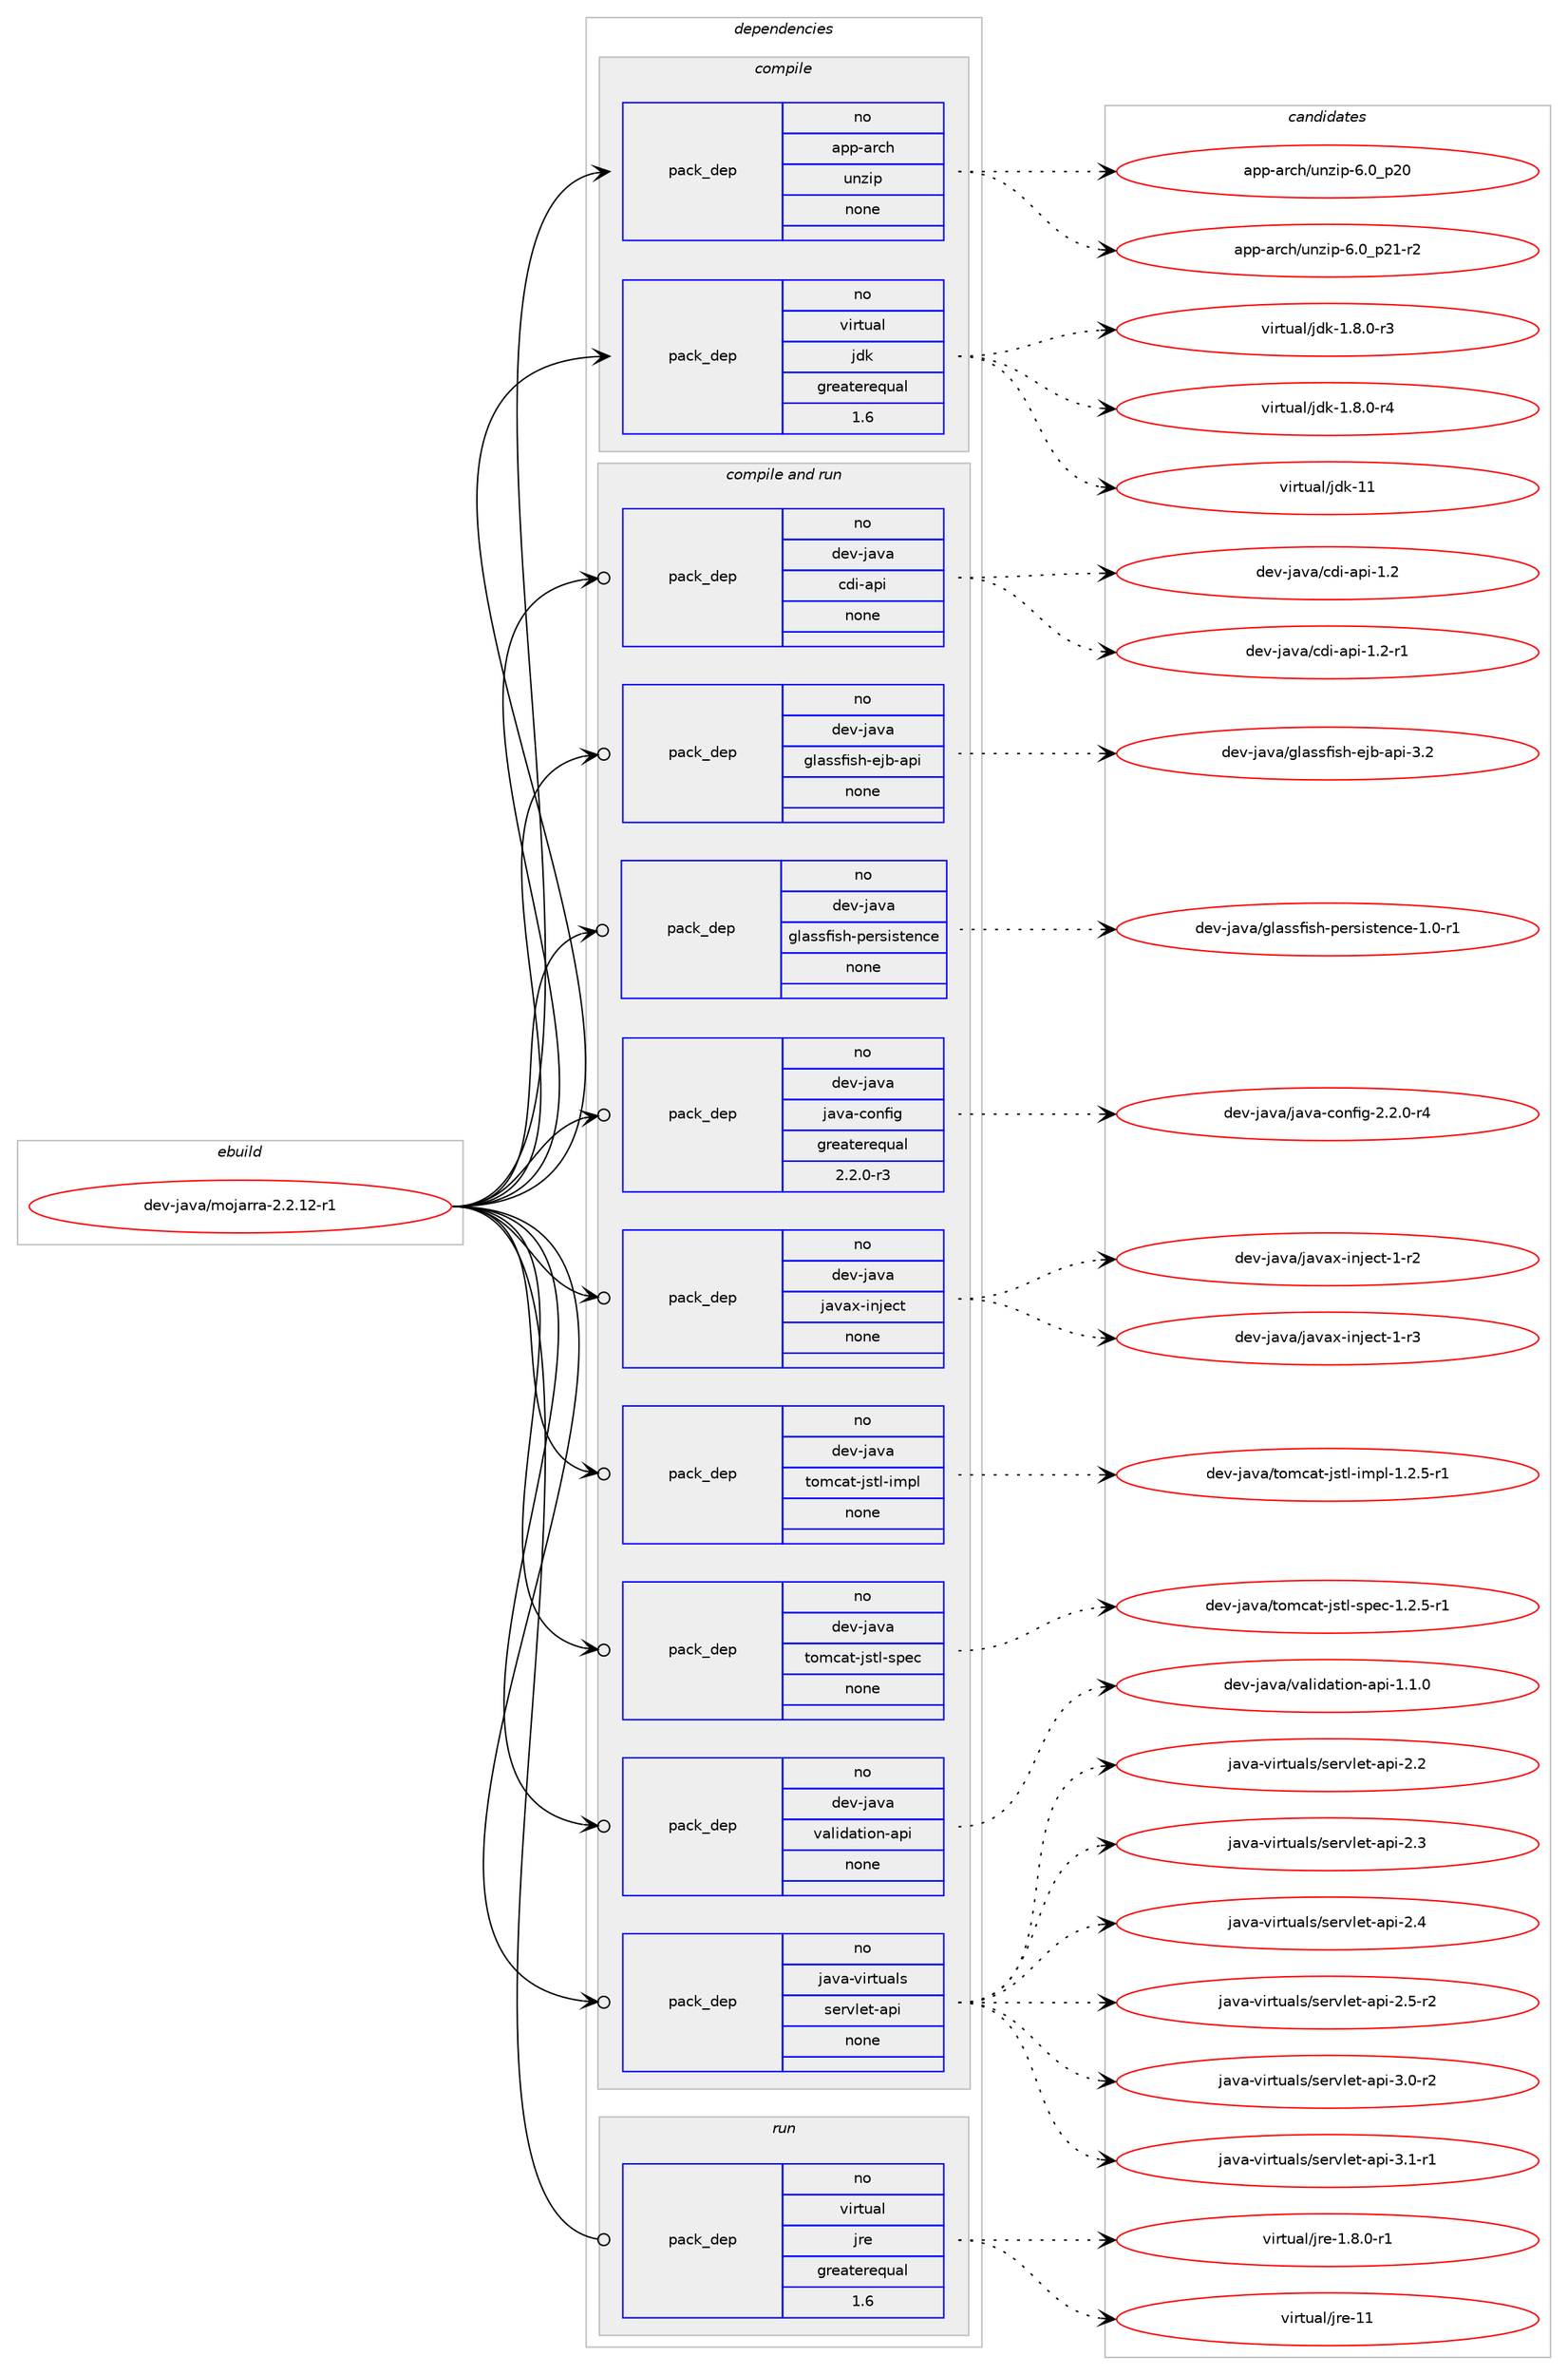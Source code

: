 digraph prolog {

# *************
# Graph options
# *************

newrank=true;
concentrate=true;
compound=true;
graph [rankdir=LR,fontname=Helvetica,fontsize=10,ranksep=1.5];#, ranksep=2.5, nodesep=0.2];
edge  [arrowhead=vee];
node  [fontname=Helvetica,fontsize=10];

# **********
# The ebuild
# **********

subgraph cluster_leftcol {
color=gray;
rank=same;
label=<<i>ebuild</i>>;
id [label="dev-java/mojarra-2.2.12-r1", color=red, width=4, href="../dev-java/mojarra-2.2.12-r1.svg"];
}

# ****************
# The dependencies
# ****************

subgraph cluster_midcol {
color=gray;
label=<<i>dependencies</i>>;
subgraph cluster_compile {
fillcolor="#eeeeee";
style=filled;
label=<<i>compile</i>>;
subgraph pack969838 {
dependency1355376 [label=<<TABLE BORDER="0" CELLBORDER="1" CELLSPACING="0" CELLPADDING="4" WIDTH="220"><TR><TD ROWSPAN="6" CELLPADDING="30">pack_dep</TD></TR><TR><TD WIDTH="110">no</TD></TR><TR><TD>app-arch</TD></TR><TR><TD>unzip</TD></TR><TR><TD>none</TD></TR><TR><TD></TD></TR></TABLE>>, shape=none, color=blue];
}
id:e -> dependency1355376:w [weight=20,style="solid",arrowhead="vee"];
subgraph pack969839 {
dependency1355377 [label=<<TABLE BORDER="0" CELLBORDER="1" CELLSPACING="0" CELLPADDING="4" WIDTH="220"><TR><TD ROWSPAN="6" CELLPADDING="30">pack_dep</TD></TR><TR><TD WIDTH="110">no</TD></TR><TR><TD>virtual</TD></TR><TR><TD>jdk</TD></TR><TR><TD>greaterequal</TD></TR><TR><TD>1.6</TD></TR></TABLE>>, shape=none, color=blue];
}
id:e -> dependency1355377:w [weight=20,style="solid",arrowhead="vee"];
}
subgraph cluster_compileandrun {
fillcolor="#eeeeee";
style=filled;
label=<<i>compile and run</i>>;
subgraph pack969840 {
dependency1355378 [label=<<TABLE BORDER="0" CELLBORDER="1" CELLSPACING="0" CELLPADDING="4" WIDTH="220"><TR><TD ROWSPAN="6" CELLPADDING="30">pack_dep</TD></TR><TR><TD WIDTH="110">no</TD></TR><TR><TD>dev-java</TD></TR><TR><TD>cdi-api</TD></TR><TR><TD>none</TD></TR><TR><TD></TD></TR></TABLE>>, shape=none, color=blue];
}
id:e -> dependency1355378:w [weight=20,style="solid",arrowhead="odotvee"];
subgraph pack969841 {
dependency1355379 [label=<<TABLE BORDER="0" CELLBORDER="1" CELLSPACING="0" CELLPADDING="4" WIDTH="220"><TR><TD ROWSPAN="6" CELLPADDING="30">pack_dep</TD></TR><TR><TD WIDTH="110">no</TD></TR><TR><TD>dev-java</TD></TR><TR><TD>glassfish-ejb-api</TD></TR><TR><TD>none</TD></TR><TR><TD></TD></TR></TABLE>>, shape=none, color=blue];
}
id:e -> dependency1355379:w [weight=20,style="solid",arrowhead="odotvee"];
subgraph pack969842 {
dependency1355380 [label=<<TABLE BORDER="0" CELLBORDER="1" CELLSPACING="0" CELLPADDING="4" WIDTH="220"><TR><TD ROWSPAN="6" CELLPADDING="30">pack_dep</TD></TR><TR><TD WIDTH="110">no</TD></TR><TR><TD>dev-java</TD></TR><TR><TD>glassfish-persistence</TD></TR><TR><TD>none</TD></TR><TR><TD></TD></TR></TABLE>>, shape=none, color=blue];
}
id:e -> dependency1355380:w [weight=20,style="solid",arrowhead="odotvee"];
subgraph pack969843 {
dependency1355381 [label=<<TABLE BORDER="0" CELLBORDER="1" CELLSPACING="0" CELLPADDING="4" WIDTH="220"><TR><TD ROWSPAN="6" CELLPADDING="30">pack_dep</TD></TR><TR><TD WIDTH="110">no</TD></TR><TR><TD>dev-java</TD></TR><TR><TD>java-config</TD></TR><TR><TD>greaterequal</TD></TR><TR><TD>2.2.0-r3</TD></TR></TABLE>>, shape=none, color=blue];
}
id:e -> dependency1355381:w [weight=20,style="solid",arrowhead="odotvee"];
subgraph pack969844 {
dependency1355382 [label=<<TABLE BORDER="0" CELLBORDER="1" CELLSPACING="0" CELLPADDING="4" WIDTH="220"><TR><TD ROWSPAN="6" CELLPADDING="30">pack_dep</TD></TR><TR><TD WIDTH="110">no</TD></TR><TR><TD>dev-java</TD></TR><TR><TD>javax-inject</TD></TR><TR><TD>none</TD></TR><TR><TD></TD></TR></TABLE>>, shape=none, color=blue];
}
id:e -> dependency1355382:w [weight=20,style="solid",arrowhead="odotvee"];
subgraph pack969845 {
dependency1355383 [label=<<TABLE BORDER="0" CELLBORDER="1" CELLSPACING="0" CELLPADDING="4" WIDTH="220"><TR><TD ROWSPAN="6" CELLPADDING="30">pack_dep</TD></TR><TR><TD WIDTH="110">no</TD></TR><TR><TD>dev-java</TD></TR><TR><TD>tomcat-jstl-impl</TD></TR><TR><TD>none</TD></TR><TR><TD></TD></TR></TABLE>>, shape=none, color=blue];
}
id:e -> dependency1355383:w [weight=20,style="solid",arrowhead="odotvee"];
subgraph pack969846 {
dependency1355384 [label=<<TABLE BORDER="0" CELLBORDER="1" CELLSPACING="0" CELLPADDING="4" WIDTH="220"><TR><TD ROWSPAN="6" CELLPADDING="30">pack_dep</TD></TR><TR><TD WIDTH="110">no</TD></TR><TR><TD>dev-java</TD></TR><TR><TD>tomcat-jstl-spec</TD></TR><TR><TD>none</TD></TR><TR><TD></TD></TR></TABLE>>, shape=none, color=blue];
}
id:e -> dependency1355384:w [weight=20,style="solid",arrowhead="odotvee"];
subgraph pack969847 {
dependency1355385 [label=<<TABLE BORDER="0" CELLBORDER="1" CELLSPACING="0" CELLPADDING="4" WIDTH="220"><TR><TD ROWSPAN="6" CELLPADDING="30">pack_dep</TD></TR><TR><TD WIDTH="110">no</TD></TR><TR><TD>dev-java</TD></TR><TR><TD>validation-api</TD></TR><TR><TD>none</TD></TR><TR><TD></TD></TR></TABLE>>, shape=none, color=blue];
}
id:e -> dependency1355385:w [weight=20,style="solid",arrowhead="odotvee"];
subgraph pack969848 {
dependency1355386 [label=<<TABLE BORDER="0" CELLBORDER="1" CELLSPACING="0" CELLPADDING="4" WIDTH="220"><TR><TD ROWSPAN="6" CELLPADDING="30">pack_dep</TD></TR><TR><TD WIDTH="110">no</TD></TR><TR><TD>java-virtuals</TD></TR><TR><TD>servlet-api</TD></TR><TR><TD>none</TD></TR><TR><TD></TD></TR></TABLE>>, shape=none, color=blue];
}
id:e -> dependency1355386:w [weight=20,style="solid",arrowhead="odotvee"];
}
subgraph cluster_run {
fillcolor="#eeeeee";
style=filled;
label=<<i>run</i>>;
subgraph pack969849 {
dependency1355387 [label=<<TABLE BORDER="0" CELLBORDER="1" CELLSPACING="0" CELLPADDING="4" WIDTH="220"><TR><TD ROWSPAN="6" CELLPADDING="30">pack_dep</TD></TR><TR><TD WIDTH="110">no</TD></TR><TR><TD>virtual</TD></TR><TR><TD>jre</TD></TR><TR><TD>greaterequal</TD></TR><TR><TD>1.6</TD></TR></TABLE>>, shape=none, color=blue];
}
id:e -> dependency1355387:w [weight=20,style="solid",arrowhead="odot"];
}
}

# **************
# The candidates
# **************

subgraph cluster_choices {
rank=same;
color=gray;
label=<<i>candidates</i>>;

subgraph choice969838 {
color=black;
nodesep=1;
choice971121124597114991044711711012210511245544648951125048 [label="app-arch/unzip-6.0_p20", color=red, width=4,href="../app-arch/unzip-6.0_p20.svg"];
choice9711211245971149910447117110122105112455446489511250494511450 [label="app-arch/unzip-6.0_p21-r2", color=red, width=4,href="../app-arch/unzip-6.0_p21-r2.svg"];
dependency1355376:e -> choice971121124597114991044711711012210511245544648951125048:w [style=dotted,weight="100"];
dependency1355376:e -> choice9711211245971149910447117110122105112455446489511250494511450:w [style=dotted,weight="100"];
}
subgraph choice969839 {
color=black;
nodesep=1;
choice11810511411611797108471061001074549465646484511451 [label="virtual/jdk-1.8.0-r3", color=red, width=4,href="../virtual/jdk-1.8.0-r3.svg"];
choice11810511411611797108471061001074549465646484511452 [label="virtual/jdk-1.8.0-r4", color=red, width=4,href="../virtual/jdk-1.8.0-r4.svg"];
choice1181051141161179710847106100107454949 [label="virtual/jdk-11", color=red, width=4,href="../virtual/jdk-11.svg"];
dependency1355377:e -> choice11810511411611797108471061001074549465646484511451:w [style=dotted,weight="100"];
dependency1355377:e -> choice11810511411611797108471061001074549465646484511452:w [style=dotted,weight="100"];
dependency1355377:e -> choice1181051141161179710847106100107454949:w [style=dotted,weight="100"];
}
subgraph choice969840 {
color=black;
nodesep=1;
choice1001011184510697118974799100105459711210545494650 [label="dev-java/cdi-api-1.2", color=red, width=4,href="../dev-java/cdi-api-1.2.svg"];
choice10010111845106971189747991001054597112105454946504511449 [label="dev-java/cdi-api-1.2-r1", color=red, width=4,href="../dev-java/cdi-api-1.2-r1.svg"];
dependency1355378:e -> choice1001011184510697118974799100105459711210545494650:w [style=dotted,weight="100"];
dependency1355378:e -> choice10010111845106971189747991001054597112105454946504511449:w [style=dotted,weight="100"];
}
subgraph choice969841 {
color=black;
nodesep=1;
choice10010111845106971189747103108971151151021051151044510110698459711210545514650 [label="dev-java/glassfish-ejb-api-3.2", color=red, width=4,href="../dev-java/glassfish-ejb-api-3.2.svg"];
dependency1355379:e -> choice10010111845106971189747103108971151151021051151044510110698459711210545514650:w [style=dotted,weight="100"];
}
subgraph choice969842 {
color=black;
nodesep=1;
choice10010111845106971189747103108971151151021051151044511210111411510511511610111099101454946484511449 [label="dev-java/glassfish-persistence-1.0-r1", color=red, width=4,href="../dev-java/glassfish-persistence-1.0-r1.svg"];
dependency1355380:e -> choice10010111845106971189747103108971151151021051151044511210111411510511511610111099101454946484511449:w [style=dotted,weight="100"];
}
subgraph choice969843 {
color=black;
nodesep=1;
choice10010111845106971189747106971189745991111101021051034550465046484511452 [label="dev-java/java-config-2.2.0-r4", color=red, width=4,href="../dev-java/java-config-2.2.0-r4.svg"];
dependency1355381:e -> choice10010111845106971189747106971189745991111101021051034550465046484511452:w [style=dotted,weight="100"];
}
subgraph choice969844 {
color=black;
nodesep=1;
choice100101118451069711897471069711897120451051101061019911645494511450 [label="dev-java/javax-inject-1-r2", color=red, width=4,href="../dev-java/javax-inject-1-r2.svg"];
choice100101118451069711897471069711897120451051101061019911645494511451 [label="dev-java/javax-inject-1-r3", color=red, width=4,href="../dev-java/javax-inject-1-r3.svg"];
dependency1355382:e -> choice100101118451069711897471069711897120451051101061019911645494511450:w [style=dotted,weight="100"];
dependency1355382:e -> choice100101118451069711897471069711897120451051101061019911645494511451:w [style=dotted,weight="100"];
}
subgraph choice969845 {
color=black;
nodesep=1;
choice10010111845106971189747116111109999711645106115116108451051091121084549465046534511449 [label="dev-java/tomcat-jstl-impl-1.2.5-r1", color=red, width=4,href="../dev-java/tomcat-jstl-impl-1.2.5-r1.svg"];
dependency1355383:e -> choice10010111845106971189747116111109999711645106115116108451051091121084549465046534511449:w [style=dotted,weight="100"];
}
subgraph choice969846 {
color=black;
nodesep=1;
choice1001011184510697118974711611110999971164510611511610845115112101994549465046534511449 [label="dev-java/tomcat-jstl-spec-1.2.5-r1", color=red, width=4,href="../dev-java/tomcat-jstl-spec-1.2.5-r1.svg"];
dependency1355384:e -> choice1001011184510697118974711611110999971164510611511610845115112101994549465046534511449:w [style=dotted,weight="100"];
}
subgraph choice969847 {
color=black;
nodesep=1;
choice1001011184510697118974711897108105100971161051111104597112105454946494648 [label="dev-java/validation-api-1.1.0", color=red, width=4,href="../dev-java/validation-api-1.1.0.svg"];
dependency1355385:e -> choice1001011184510697118974711897108105100971161051111104597112105454946494648:w [style=dotted,weight="100"];
}
subgraph choice969848 {
color=black;
nodesep=1;
choice1069711897451181051141161179710811547115101114118108101116459711210545504650 [label="java-virtuals/servlet-api-2.2", color=red, width=4,href="../java-virtuals/servlet-api-2.2.svg"];
choice1069711897451181051141161179710811547115101114118108101116459711210545504651 [label="java-virtuals/servlet-api-2.3", color=red, width=4,href="../java-virtuals/servlet-api-2.3.svg"];
choice1069711897451181051141161179710811547115101114118108101116459711210545504652 [label="java-virtuals/servlet-api-2.4", color=red, width=4,href="../java-virtuals/servlet-api-2.4.svg"];
choice10697118974511810511411611797108115471151011141181081011164597112105455046534511450 [label="java-virtuals/servlet-api-2.5-r2", color=red, width=4,href="../java-virtuals/servlet-api-2.5-r2.svg"];
choice10697118974511810511411611797108115471151011141181081011164597112105455146484511450 [label="java-virtuals/servlet-api-3.0-r2", color=red, width=4,href="../java-virtuals/servlet-api-3.0-r2.svg"];
choice10697118974511810511411611797108115471151011141181081011164597112105455146494511449 [label="java-virtuals/servlet-api-3.1-r1", color=red, width=4,href="../java-virtuals/servlet-api-3.1-r1.svg"];
dependency1355386:e -> choice1069711897451181051141161179710811547115101114118108101116459711210545504650:w [style=dotted,weight="100"];
dependency1355386:e -> choice1069711897451181051141161179710811547115101114118108101116459711210545504651:w [style=dotted,weight="100"];
dependency1355386:e -> choice1069711897451181051141161179710811547115101114118108101116459711210545504652:w [style=dotted,weight="100"];
dependency1355386:e -> choice10697118974511810511411611797108115471151011141181081011164597112105455046534511450:w [style=dotted,weight="100"];
dependency1355386:e -> choice10697118974511810511411611797108115471151011141181081011164597112105455146484511450:w [style=dotted,weight="100"];
dependency1355386:e -> choice10697118974511810511411611797108115471151011141181081011164597112105455146494511449:w [style=dotted,weight="100"];
}
subgraph choice969849 {
color=black;
nodesep=1;
choice11810511411611797108471061141014549465646484511449 [label="virtual/jre-1.8.0-r1", color=red, width=4,href="../virtual/jre-1.8.0-r1.svg"];
choice1181051141161179710847106114101454949 [label="virtual/jre-11", color=red, width=4,href="../virtual/jre-11.svg"];
dependency1355387:e -> choice11810511411611797108471061141014549465646484511449:w [style=dotted,weight="100"];
dependency1355387:e -> choice1181051141161179710847106114101454949:w [style=dotted,weight="100"];
}
}

}
